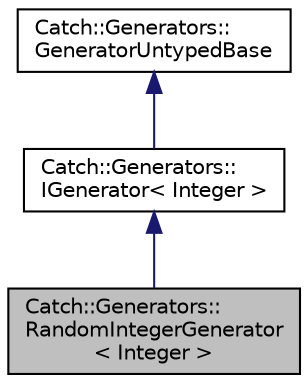digraph "Catch::Generators::RandomIntegerGenerator&lt; Integer &gt;"
{
  edge [fontname="Helvetica",fontsize="10",labelfontname="Helvetica",labelfontsize="10"];
  node [fontname="Helvetica",fontsize="10",shape=record];
  Node3 [label="Catch::Generators::\lRandomIntegerGenerator\l\< Integer \>",height=0.2,width=0.4,color="black", fillcolor="grey75", style="filled", fontcolor="black"];
  Node4 -> Node3 [dir="back",color="midnightblue",fontsize="10",style="solid"];
  Node4 [label="Catch::Generators::\lIGenerator\< Integer \>",height=0.2,width=0.4,color="black", fillcolor="white", style="filled",URL="$structCatch_1_1Generators_1_1IGenerator.html"];
  Node5 -> Node4 [dir="back",color="midnightblue",fontsize="10",style="solid"];
  Node5 [label="Catch::Generators::\lGeneratorUntypedBase",height=0.2,width=0.4,color="black", fillcolor="white", style="filled",URL="$classCatch_1_1Generators_1_1GeneratorUntypedBase.html"];
}
